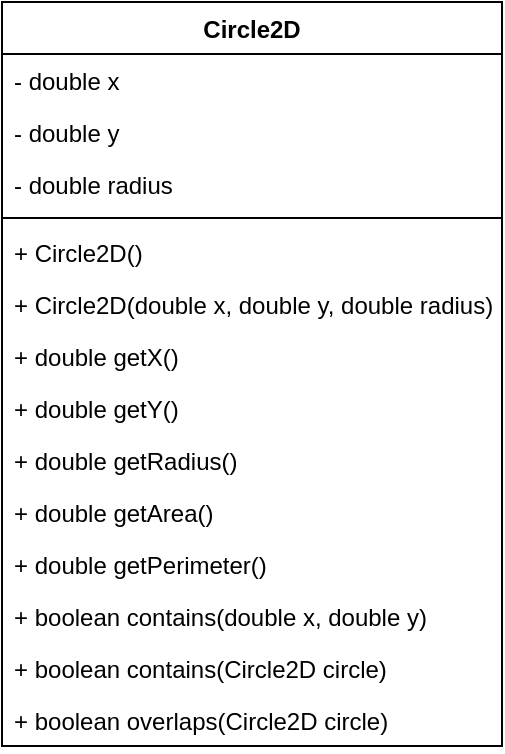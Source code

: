 <mxfile version="12.2.2" type="device" pages="1"><diagram id="W-tQwbDSNXpSQpEVSXC2" name="Page-1"><mxGraphModel dx="409" dy="487" grid="1" gridSize="10" guides="1" tooltips="1" connect="1" arrows="1" fold="1" page="1" pageScale="1" pageWidth="827" pageHeight="1169" math="0" shadow="0"><root><mxCell id="0"/><mxCell id="1" parent="0"/><mxCell id="F4XRKnj61Eb5b5Ke8hXH-1" value="Circle2D" style="swimlane;fontStyle=1;align=center;verticalAlign=top;childLayout=stackLayout;horizontal=1;startSize=26;horizontalStack=0;resizeParent=1;resizeParentMax=0;resizeLast=0;collapsible=1;marginBottom=0;" vertex="1" parent="1"><mxGeometry x="20" y="20" width="250" height="372" as="geometry"/></mxCell><mxCell id="F4XRKnj61Eb5b5Ke8hXH-2" value="- double x" style="text;strokeColor=none;fillColor=none;align=left;verticalAlign=top;spacingLeft=4;spacingRight=4;overflow=hidden;rotatable=0;points=[[0,0.5],[1,0.5]];portConstraint=eastwest;" vertex="1" parent="F4XRKnj61Eb5b5Ke8hXH-1"><mxGeometry y="26" width="250" height="26" as="geometry"/></mxCell><mxCell id="F4XRKnj61Eb5b5Ke8hXH-5" value="- double y" style="text;strokeColor=none;fillColor=none;align=left;verticalAlign=top;spacingLeft=4;spacingRight=4;overflow=hidden;rotatable=0;points=[[0,0.5],[1,0.5]];portConstraint=eastwest;" vertex="1" parent="F4XRKnj61Eb5b5Ke8hXH-1"><mxGeometry y="52" width="250" height="26" as="geometry"/></mxCell><mxCell id="F4XRKnj61Eb5b5Ke8hXH-6" value="- double radius" style="text;strokeColor=none;fillColor=none;align=left;verticalAlign=top;spacingLeft=4;spacingRight=4;overflow=hidden;rotatable=0;points=[[0,0.5],[1,0.5]];portConstraint=eastwest;" vertex="1" parent="F4XRKnj61Eb5b5Ke8hXH-1"><mxGeometry y="78" width="250" height="26" as="geometry"/></mxCell><mxCell id="F4XRKnj61Eb5b5Ke8hXH-3" value="" style="line;strokeWidth=1;fillColor=none;align=left;verticalAlign=middle;spacingTop=-1;spacingLeft=3;spacingRight=3;rotatable=0;labelPosition=right;points=[];portConstraint=eastwest;" vertex="1" parent="F4XRKnj61Eb5b5Ke8hXH-1"><mxGeometry y="104" width="250" height="8" as="geometry"/></mxCell><mxCell id="F4XRKnj61Eb5b5Ke8hXH-4" value="+ Circle2D()" style="text;strokeColor=none;fillColor=none;align=left;verticalAlign=top;spacingLeft=4;spacingRight=4;overflow=hidden;rotatable=0;points=[[0,0.5],[1,0.5]];portConstraint=eastwest;" vertex="1" parent="F4XRKnj61Eb5b5Ke8hXH-1"><mxGeometry y="112" width="250" height="26" as="geometry"/></mxCell><mxCell id="F4XRKnj61Eb5b5Ke8hXH-16" value="+ Circle2D(double x, double y, double radius)" style="text;strokeColor=none;fillColor=none;align=left;verticalAlign=top;spacingLeft=4;spacingRight=4;overflow=hidden;rotatable=0;points=[[0,0.5],[1,0.5]];portConstraint=eastwest;" vertex="1" parent="F4XRKnj61Eb5b5Ke8hXH-1"><mxGeometry y="138" width="250" height="26" as="geometry"/></mxCell><mxCell id="F4XRKnj61Eb5b5Ke8hXH-9" value="+ double getX()" style="text;strokeColor=none;fillColor=none;align=left;verticalAlign=top;spacingLeft=4;spacingRight=4;overflow=hidden;rotatable=0;points=[[0,0.5],[1,0.5]];portConstraint=eastwest;" vertex="1" parent="F4XRKnj61Eb5b5Ke8hXH-1"><mxGeometry y="164" width="250" height="26" as="geometry"/></mxCell><mxCell id="F4XRKnj61Eb5b5Ke8hXH-10" value="+ double getY()" style="text;strokeColor=none;fillColor=none;align=left;verticalAlign=top;spacingLeft=4;spacingRight=4;overflow=hidden;rotatable=0;points=[[0,0.5],[1,0.5]];portConstraint=eastwest;" vertex="1" parent="F4XRKnj61Eb5b5Ke8hXH-1"><mxGeometry y="190" width="250" height="26" as="geometry"/></mxCell><mxCell id="F4XRKnj61Eb5b5Ke8hXH-11" value="+ double getRadius()" style="text;strokeColor=none;fillColor=none;align=left;verticalAlign=top;spacingLeft=4;spacingRight=4;overflow=hidden;rotatable=0;points=[[0,0.5],[1,0.5]];portConstraint=eastwest;" vertex="1" parent="F4XRKnj61Eb5b5Ke8hXH-1"><mxGeometry y="216" width="250" height="26" as="geometry"/></mxCell><mxCell id="F4XRKnj61Eb5b5Ke8hXH-12" value="+ double getArea()" style="text;strokeColor=none;fillColor=none;align=left;verticalAlign=top;spacingLeft=4;spacingRight=4;overflow=hidden;rotatable=0;points=[[0,0.5],[1,0.5]];portConstraint=eastwest;" vertex="1" parent="F4XRKnj61Eb5b5Ke8hXH-1"><mxGeometry y="242" width="250" height="26" as="geometry"/></mxCell><mxCell id="F4XRKnj61Eb5b5Ke8hXH-13" value="+ double getPerimeter()" style="text;strokeColor=none;fillColor=none;align=left;verticalAlign=top;spacingLeft=4;spacingRight=4;overflow=hidden;rotatable=0;points=[[0,0.5],[1,0.5]];portConstraint=eastwest;" vertex="1" parent="F4XRKnj61Eb5b5Ke8hXH-1"><mxGeometry y="268" width="250" height="26" as="geometry"/></mxCell><mxCell id="F4XRKnj61Eb5b5Ke8hXH-14" value="+ boolean contains(double x, double y)" style="text;strokeColor=none;fillColor=none;align=left;verticalAlign=top;spacingLeft=4;spacingRight=4;overflow=hidden;rotatable=0;points=[[0,0.5],[1,0.5]];portConstraint=eastwest;" vertex="1" parent="F4XRKnj61Eb5b5Ke8hXH-1"><mxGeometry y="294" width="250" height="26" as="geometry"/></mxCell><mxCell id="F4XRKnj61Eb5b5Ke8hXH-32" value="+ boolean contains(Circle2D circle)" style="text;strokeColor=none;fillColor=none;align=left;verticalAlign=top;spacingLeft=4;spacingRight=4;overflow=hidden;rotatable=0;points=[[0,0.5],[1,0.5]];portConstraint=eastwest;" vertex="1" parent="F4XRKnj61Eb5b5Ke8hXH-1"><mxGeometry y="320" width="250" height="26" as="geometry"/></mxCell><mxCell id="F4XRKnj61Eb5b5Ke8hXH-15" value="+ boolean overlaps(Circle2D circle)" style="text;strokeColor=none;fillColor=none;align=left;verticalAlign=top;spacingLeft=4;spacingRight=4;overflow=hidden;rotatable=0;points=[[0,0.5],[1,0.5]];portConstraint=eastwest;" vertex="1" parent="F4XRKnj61Eb5b5Ke8hXH-1"><mxGeometry y="346" width="250" height="26" as="geometry"/></mxCell></root></mxGraphModel></diagram></mxfile>